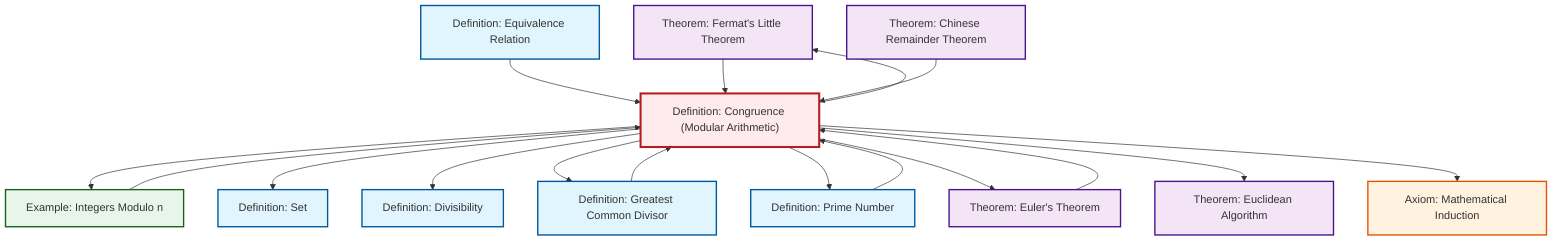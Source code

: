 graph TD
    classDef definition fill:#e1f5fe,stroke:#01579b,stroke-width:2px
    classDef theorem fill:#f3e5f5,stroke:#4a148c,stroke-width:2px
    classDef axiom fill:#fff3e0,stroke:#e65100,stroke-width:2px
    classDef example fill:#e8f5e9,stroke:#1b5e20,stroke-width:2px
    classDef current fill:#ffebee,stroke:#b71c1c,stroke-width:3px
    thm-fermat-little["Theorem: Fermat's Little Theorem"]:::theorem
    thm-euler["Theorem: Euler's Theorem"]:::theorem
    thm-euclidean-algorithm["Theorem: Euclidean Algorithm"]:::theorem
    def-equivalence-relation["Definition: Equivalence Relation"]:::definition
    thm-chinese-remainder["Theorem: Chinese Remainder Theorem"]:::theorem
    def-prime["Definition: Prime Number"]:::definition
    ax-induction["Axiom: Mathematical Induction"]:::axiom
    def-congruence["Definition: Congruence (Modular Arithmetic)"]:::definition
    ex-quotient-integers-mod-n["Example: Integers Modulo n"]:::example
    def-gcd["Definition: Greatest Common Divisor"]:::definition
    def-divisibility["Definition: Divisibility"]:::definition
    def-set["Definition: Set"]:::definition
    def-equivalence-relation --> def-congruence
    def-congruence --> ex-quotient-integers-mod-n
    thm-euler --> def-congruence
    def-congruence --> def-set
    def-congruence --> def-divisibility
    def-gcd --> def-congruence
    def-congruence --> def-gcd
    def-congruence --> def-prime
    thm-fermat-little --> def-congruence
    def-congruence --> thm-euler
    def-congruence --> thm-fermat-little
    def-congruence --> thm-euclidean-algorithm
    thm-chinese-remainder --> def-congruence
    def-prime --> def-congruence
    def-congruence --> ax-induction
    ex-quotient-integers-mod-n --> def-congruence
    class def-congruence current